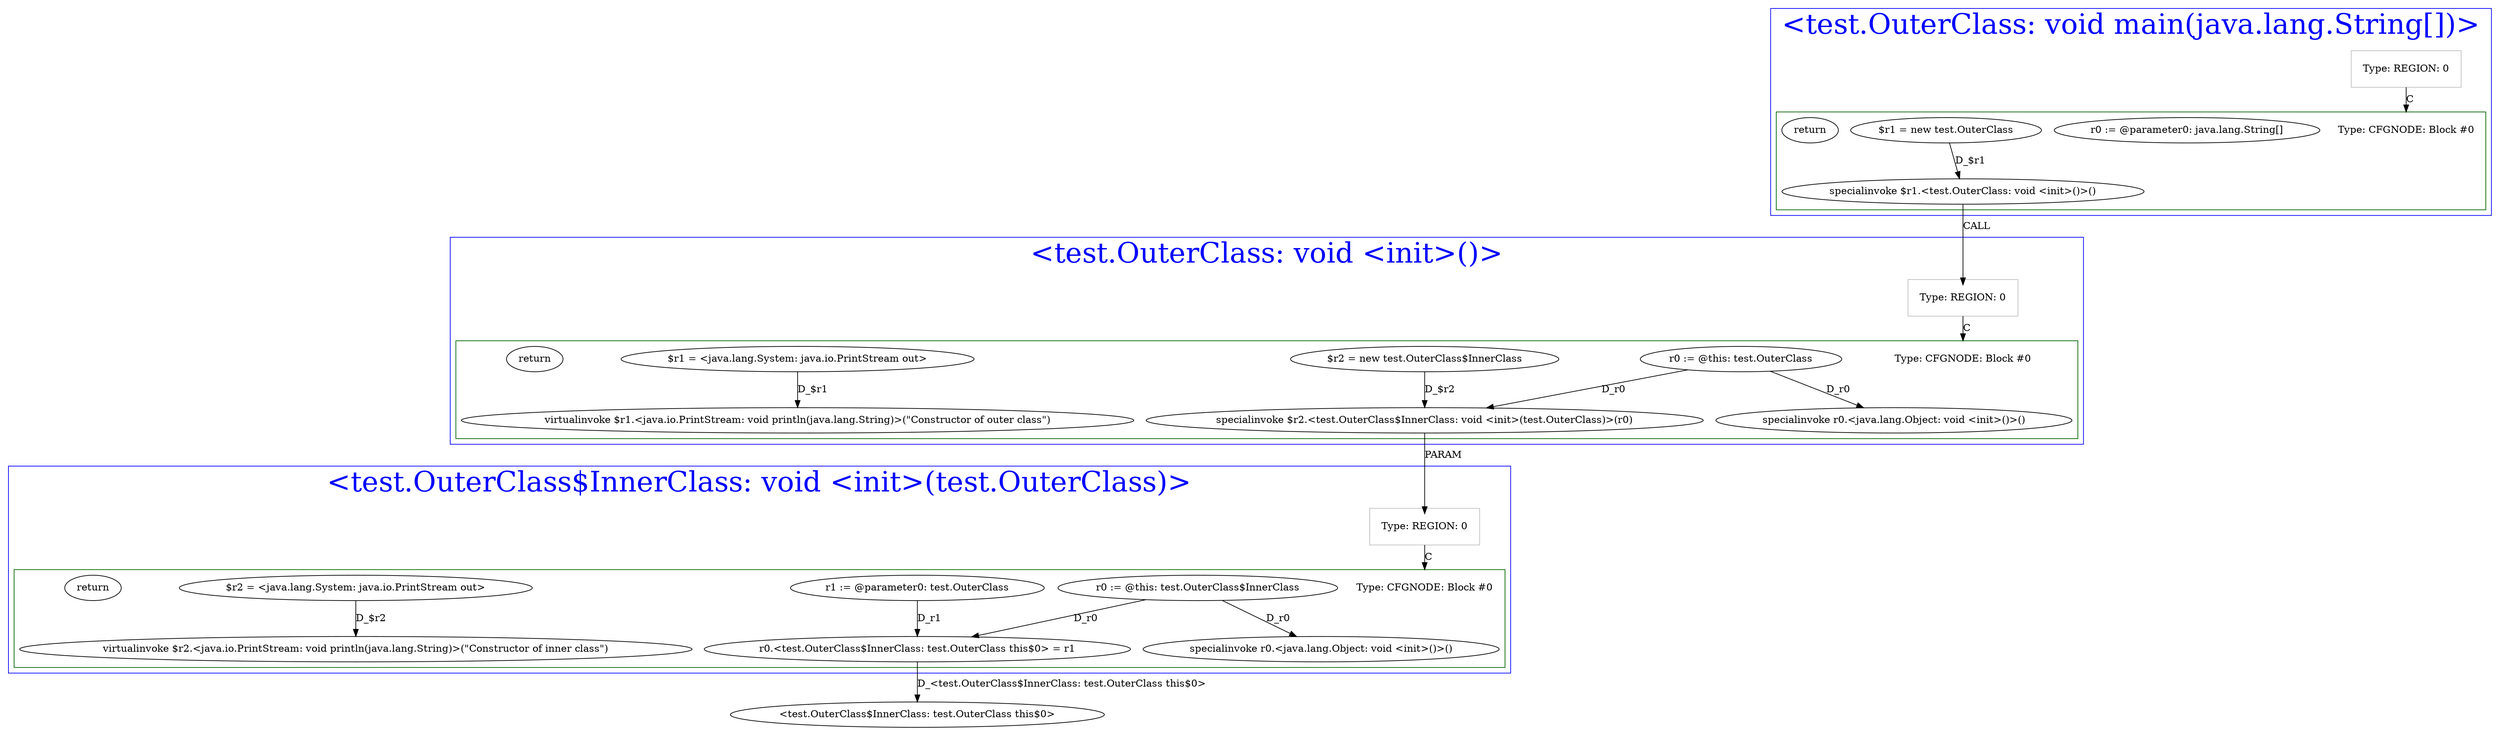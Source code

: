 digraph "System Dependence Graph" {
    compound=true;
    "field940553268" [label="<test.OuterClass$InnerClass: test.OuterClass this$0>",];
    subgraph "cluster_1663619914" {
        label="<test.OuterClass: void main(java.lang.String[])>";
        fontsize=40;
        fontcolor=blue;
        color=blue;
        subgraph "cluster_2011791487" {
            label="";
            color=darkgreen;
            color=grey;
            "StartNode2011791487" [label="Type: REGION: 0",shape=plaintext,];
        }
        subgraph "cluster_439928219" {
            label="";
            color=darkgreen;
            "StartNode439928219" [label="Type: CFGNODE: Block #0",shape=plaintext,];
            "1682463303" [label="r0 := @parameter0: java.lang.String[]",];
            "1739876329" [label="$r1 = new test.OuterClass",];
            "385337537" [label="specialinvoke $r1.<test.OuterClass: void <init>()>()",];
            "265119009" [label="return",];
        }
        "1739876329"
        "385337537"
        "1739876329"->"385337537" [label="D_$r1",];
        "StartNode2011791487"
        "StartNode439928219"
        "StartNode2011791487"->"StartNode439928219" [label="C",ltail=cluster_2011791487,lhead=cluster_439928219,];
    }
    subgraph "cluster_1860250540" {
        label="<test.OuterClass: void <init>()>";
        fontsize=40;
        fontcolor=blue;
        color=blue;
        subgraph "cluster_364604394" {
            label="";
            color=darkgreen;
            color=grey;
            "StartNode364604394" [label="Type: REGION: 0",shape=plaintext,];
        }
        subgraph "cluster_758013696" {
            label="";
            color=darkgreen;
            "StartNode758013696" [label="Type: CFGNODE: Block #0",shape=plaintext,];
            "1891546521" [label="r0 := @this: test.OuterClass",];
            "849373393" [label="specialinvoke r0.<java.lang.Object: void <init>()>()",];
            "1906808037" [label="$r1 = <java.lang.System: java.io.PrintStream out>",];
            "300031246" [label="virtualinvoke $r1.<java.io.PrintStream: void println(java.lang.String)>(\"Constructor of outer class\")",];
            "500179317" [label="$r2 = new test.OuterClass$InnerClass",];
            "1048027629" [label="specialinvoke $r2.<test.OuterClass$InnerClass: void <init>(test.OuterClass)>(r0)",];
            "1073533248" [label="return",];
        }
        "1891546521"
        "849373393"
        "1891546521"->"849373393" [label="D_r0",];
        "1906808037"
        "300031246"
        "1906808037"->"300031246" [label="D_$r1",];
        "500179317"
        "1048027629"
        "500179317"->"1048027629" [label="D_$r2",];
        "1891546521"->"1048027629" [label="D_r0",];
        "StartNode364604394"
        "StartNode758013696"
        "StartNode364604394"->"StartNode758013696" [label="C",ltail=cluster_364604394,lhead=cluster_758013696,];
    }
    subgraph "cluster_1381965390" {
        label="<test.OuterClass$InnerClass: void <init>(test.OuterClass)>";
        fontsize=40;
        fontcolor=blue;
        color=blue;
        subgraph "cluster_1690859824" {
            label="";
            color=darkgreen;
            color=grey;
            "StartNode1690859824" [label="Type: REGION: 0",shape=plaintext,];
        }
        subgraph "cluster_660017404" {
            label="";
            color=darkgreen;
            "StartNode660017404" [label="Type: CFGNODE: Block #0",shape=plaintext,];
            "1795960102" [label="r0 := @this: test.OuterClass$InnerClass",];
            "1027591600" [label="r1 := @parameter0: test.OuterClass",];
            "943081537" [label="r0.<test.OuterClass$InnerClass: test.OuterClass this$0> = r1",];
            "1500608548" [label="specialinvoke r0.<java.lang.Object: void <init>()>()",];
            "341853399" [label="$r2 = <java.lang.System: java.io.PrintStream out>",];
            "366590980" [label="virtualinvoke $r2.<java.io.PrintStream: void println(java.lang.String)>(\"Constructor of inner class\")",];
            "1195067075" [label="return",];
        }
        "1795960102"
        "943081537"
        "1795960102"->"943081537" [label="D_r0",];
        "1027591600"
        "1027591600"->"943081537" [label="D_r1",];
        "1500608548"
        "1795960102"->"1500608548" [label="D_r0",];
        "341853399"
        "366590980"
        "341853399"->"366590980" [label="D_$r2",];
        "StartNode1690859824"
        "StartNode660017404"
        "StartNode1690859824"->"StartNode660017404" [label="C",ltail=cluster_1690859824,lhead=cluster_660017404,];
    }
    "943081537"
    "943081537"->"field940553268" [label="D_<test.OuterClass$InnerClass: test.OuterClass this$0>",];
    "385337537"
    "StartNode364604394"
    "385337537"->"StartNode364604394" [label="CALL",];
    "1048027629"
    "StartNode1690859824"
    "1048027629"->"StartNode1690859824" [label="PARAM",];
}
